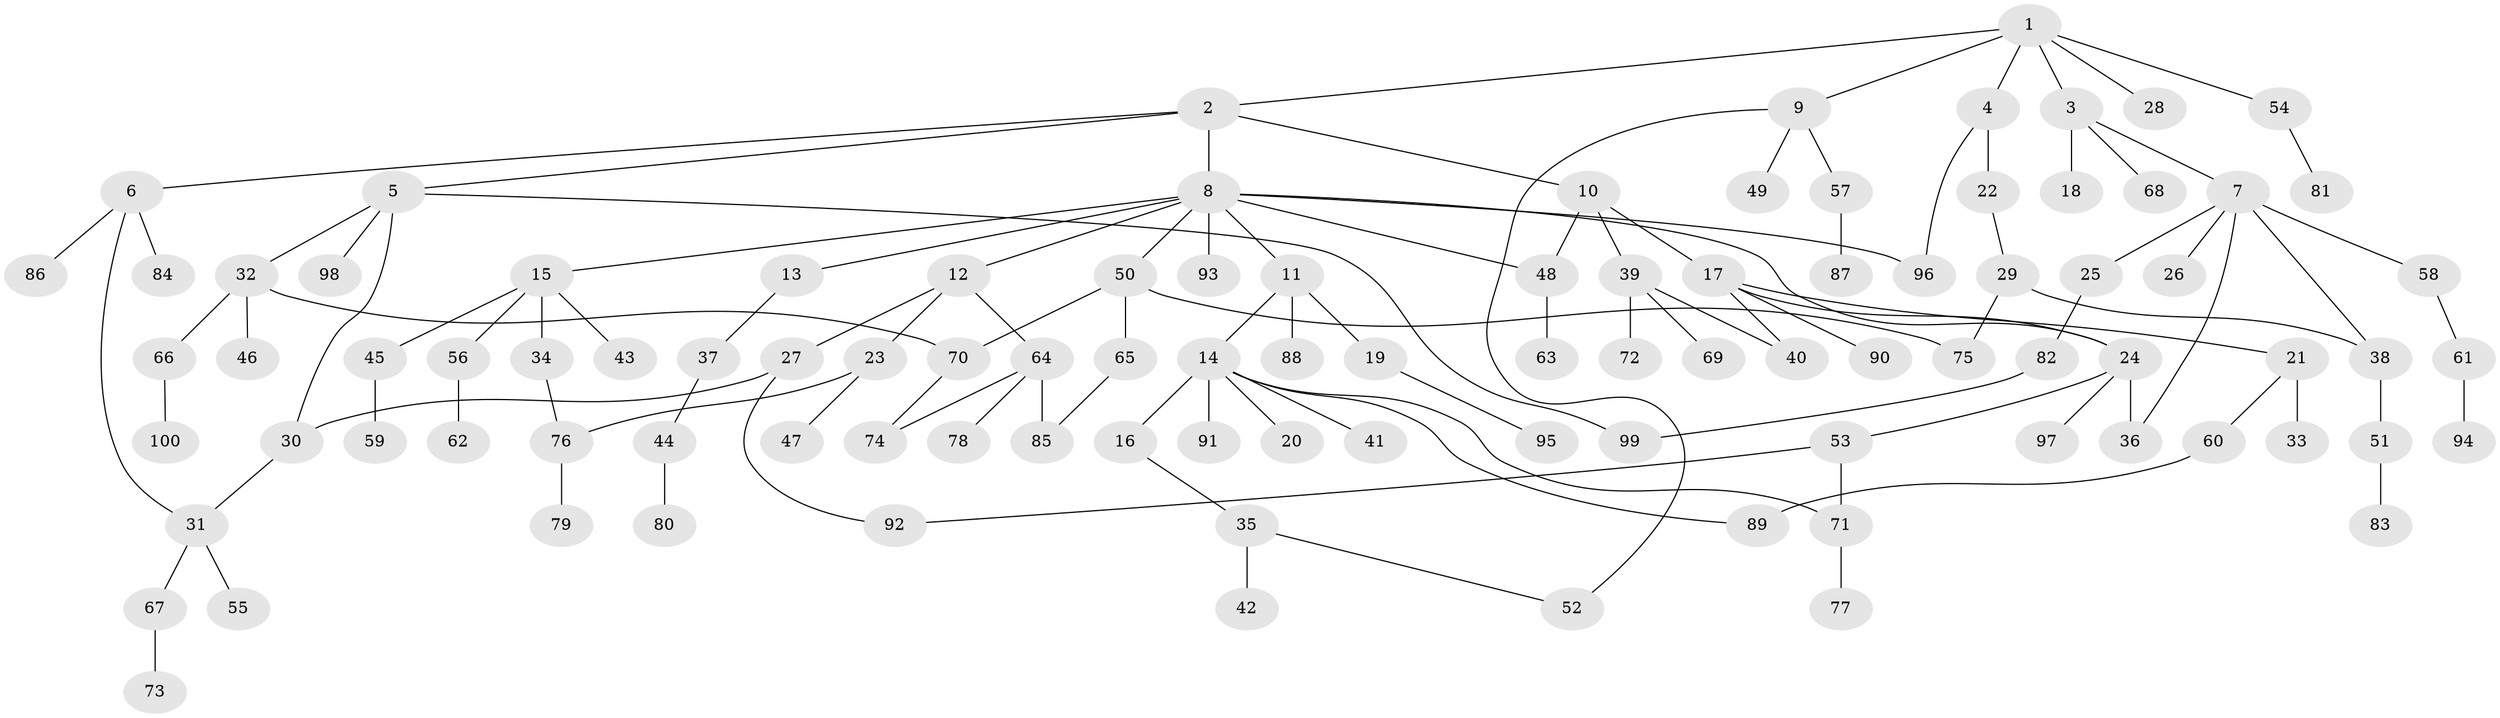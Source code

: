 // coarse degree distribution, {5: 0.04285714285714286, 3: 0.2, 4: 0.11428571428571428, 9: 0.014285714285714285, 2: 0.38571428571428573, 6: 0.014285714285714285, 1: 0.22857142857142856}
// Generated by graph-tools (version 1.1) at 2025/48/03/04/25 22:48:47]
// undirected, 100 vertices, 117 edges
graph export_dot {
  node [color=gray90,style=filled];
  1;
  2;
  3;
  4;
  5;
  6;
  7;
  8;
  9;
  10;
  11;
  12;
  13;
  14;
  15;
  16;
  17;
  18;
  19;
  20;
  21;
  22;
  23;
  24;
  25;
  26;
  27;
  28;
  29;
  30;
  31;
  32;
  33;
  34;
  35;
  36;
  37;
  38;
  39;
  40;
  41;
  42;
  43;
  44;
  45;
  46;
  47;
  48;
  49;
  50;
  51;
  52;
  53;
  54;
  55;
  56;
  57;
  58;
  59;
  60;
  61;
  62;
  63;
  64;
  65;
  66;
  67;
  68;
  69;
  70;
  71;
  72;
  73;
  74;
  75;
  76;
  77;
  78;
  79;
  80;
  81;
  82;
  83;
  84;
  85;
  86;
  87;
  88;
  89;
  90;
  91;
  92;
  93;
  94;
  95;
  96;
  97;
  98;
  99;
  100;
  1 -- 2;
  1 -- 3;
  1 -- 4;
  1 -- 9;
  1 -- 28;
  1 -- 54;
  2 -- 5;
  2 -- 6;
  2 -- 8;
  2 -- 10;
  3 -- 7;
  3 -- 18;
  3 -- 68;
  4 -- 22;
  4 -- 96;
  5 -- 30;
  5 -- 32;
  5 -- 98;
  5 -- 99;
  6 -- 84;
  6 -- 86;
  6 -- 31;
  7 -- 25;
  7 -- 26;
  7 -- 38;
  7 -- 58;
  7 -- 36;
  8 -- 11;
  8 -- 12;
  8 -- 13;
  8 -- 15;
  8 -- 50;
  8 -- 93;
  8 -- 48;
  8 -- 96;
  8 -- 24;
  9 -- 49;
  9 -- 52;
  9 -- 57;
  10 -- 17;
  10 -- 39;
  10 -- 48;
  11 -- 14;
  11 -- 19;
  11 -- 88;
  12 -- 23;
  12 -- 27;
  12 -- 64;
  13 -- 37;
  14 -- 16;
  14 -- 20;
  14 -- 41;
  14 -- 71;
  14 -- 91;
  14 -- 89;
  15 -- 34;
  15 -- 43;
  15 -- 45;
  15 -- 56;
  16 -- 35;
  17 -- 21;
  17 -- 24;
  17 -- 40;
  17 -- 90;
  19 -- 95;
  21 -- 33;
  21 -- 60;
  22 -- 29;
  23 -- 47;
  23 -- 76;
  24 -- 36;
  24 -- 53;
  24 -- 97;
  25 -- 82;
  27 -- 92;
  27 -- 30;
  29 -- 75;
  29 -- 38;
  30 -- 31;
  31 -- 55;
  31 -- 67;
  32 -- 46;
  32 -- 66;
  32 -- 70;
  34 -- 76;
  35 -- 42;
  35 -- 52;
  37 -- 44;
  38 -- 51;
  39 -- 69;
  39 -- 72;
  39 -- 40;
  44 -- 80;
  45 -- 59;
  48 -- 63;
  50 -- 65;
  50 -- 75;
  50 -- 70;
  51 -- 83;
  53 -- 92;
  53 -- 71;
  54 -- 81;
  56 -- 62;
  57 -- 87;
  58 -- 61;
  60 -- 89;
  61 -- 94;
  64 -- 78;
  64 -- 74;
  64 -- 85;
  65 -- 85;
  66 -- 100;
  67 -- 73;
  70 -- 74;
  71 -- 77;
  76 -- 79;
  82 -- 99;
}
